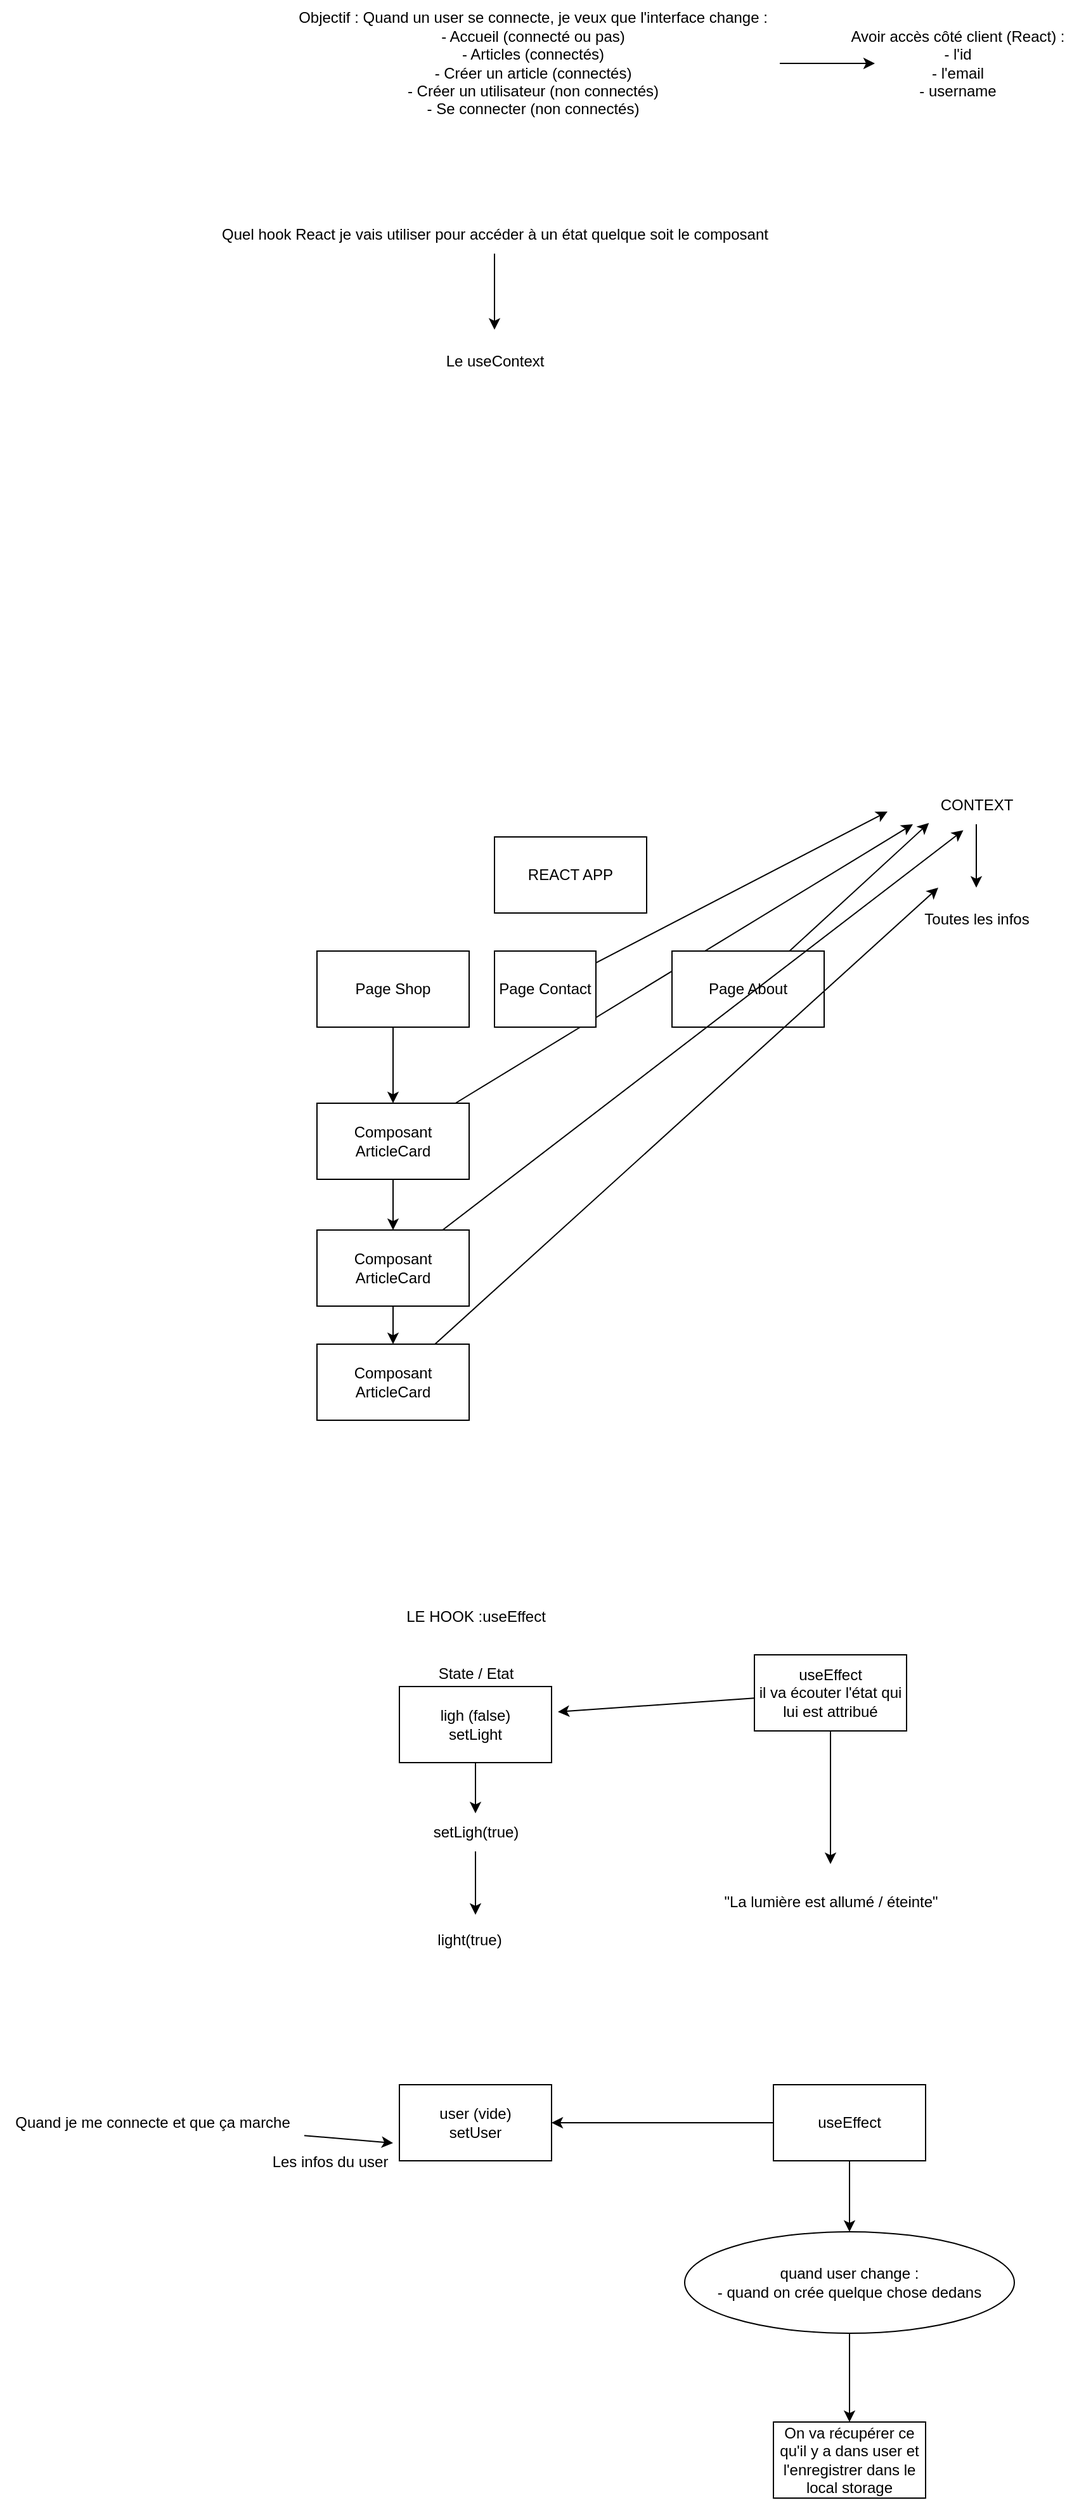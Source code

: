 <mxfile>
    <diagram id="orex0l5m9jCOdEB2e64K" name="Page-1">
        <mxGraphModel dx="1275" dy="527" grid="1" gridSize="10" guides="1" tooltips="1" connect="1" arrows="1" fold="1" page="1" pageScale="1" pageWidth="827" pageHeight="1169" math="0" shadow="0">
            <root>
                <mxCell id="0"/>
                <mxCell id="1" parent="0"/>
                <mxCell id="26" style="edgeStyle=none;html=1;" edge="1" parent="1" source="2">
                    <mxGeometry relative="1" as="geometry">
                        <mxPoint x="520" y="100" as="targetPoint"/>
                    </mxGeometry>
                </mxCell>
                <mxCell id="2" value="Objectif : Quand un user se connecte, je veux que l'interface change :&lt;br&gt;- Accueil (connecté ou pas)&lt;br&gt;- Articles (connectés)&lt;br&gt;- Créer un article (connectés)&lt;br&gt;- Créer un utilisateur (non connectés)&lt;br&gt;- Se connecter (non connectés)&lt;br&gt;" style="text;html=1;align=center;verticalAlign=middle;resizable=0;points=[];autosize=1;strokeColor=none;fillColor=none;" vertex="1" parent="1">
                    <mxGeometry x="55" y="50" width="390" height="100" as="geometry"/>
                </mxCell>
                <mxCell id="5" style="edgeStyle=none;html=1;" edge="1" parent="1" source="3">
                    <mxGeometry relative="1" as="geometry">
                        <mxPoint x="220" y="310" as="targetPoint"/>
                    </mxGeometry>
                </mxCell>
                <mxCell id="3" value="Quel hook React je vais utiliser pour accéder à un état quelque soit le composant" style="text;html=1;align=center;verticalAlign=middle;resizable=0;points=[];autosize=1;strokeColor=none;fillColor=none;" vertex="1" parent="1">
                    <mxGeometry x="-5" y="220" width="450" height="30" as="geometry"/>
                </mxCell>
                <mxCell id="6" value="Le useContext" style="text;html=1;align=center;verticalAlign=middle;resizable=0;points=[];autosize=1;strokeColor=none;fillColor=none;" vertex="1" parent="1">
                    <mxGeometry x="170" y="320" width="100" height="30" as="geometry"/>
                </mxCell>
                <mxCell id="7" value="REACT APP" style="rounded=0;whiteSpace=wrap;html=1;" vertex="1" parent="1">
                    <mxGeometry x="220" y="710" width="120" height="60" as="geometry"/>
                </mxCell>
                <mxCell id="13" style="edgeStyle=none;html=1;entryX=0.5;entryY=0;entryDx=0;entryDy=0;" edge="1" parent="1" source="8" target="9">
                    <mxGeometry relative="1" as="geometry"/>
                </mxCell>
                <mxCell id="8" value="Page Shop" style="rounded=0;whiteSpace=wrap;html=1;" vertex="1" parent="1">
                    <mxGeometry x="80" y="800" width="120" height="60" as="geometry"/>
                </mxCell>
                <mxCell id="16" style="edgeStyle=none;html=1;exitX=0.5;exitY=1;exitDx=0;exitDy=0;entryX=0.5;entryY=0;entryDx=0;entryDy=0;" edge="1" parent="1" source="9" target="14">
                    <mxGeometry relative="1" as="geometry"/>
                </mxCell>
                <mxCell id="23" style="edgeStyle=none;html=1;" edge="1" parent="1" source="9">
                    <mxGeometry relative="1" as="geometry">
                        <mxPoint x="550" y="700" as="targetPoint"/>
                    </mxGeometry>
                </mxCell>
                <mxCell id="9" value="Composant ArticleCard" style="rounded=0;whiteSpace=wrap;html=1;" vertex="1" parent="1">
                    <mxGeometry x="80" y="920" width="120" height="60" as="geometry"/>
                </mxCell>
                <mxCell id="22" style="edgeStyle=none;html=1;" edge="1" parent="1" source="11">
                    <mxGeometry relative="1" as="geometry">
                        <mxPoint x="530" y="690" as="targetPoint"/>
                    </mxGeometry>
                </mxCell>
                <mxCell id="11" value="Page Contact" style="rounded=0;whiteSpace=wrap;html=1;" vertex="1" parent="1">
                    <mxGeometry x="220" y="800" width="80" height="60" as="geometry"/>
                </mxCell>
                <mxCell id="21" style="edgeStyle=none;html=1;entryX=0.033;entryY=0.967;entryDx=0;entryDy=0;entryPerimeter=0;" edge="1" parent="1" source="12" target="18">
                    <mxGeometry relative="1" as="geometry"/>
                </mxCell>
                <mxCell id="12" value="Page About" style="rounded=0;whiteSpace=wrap;html=1;" vertex="1" parent="1">
                    <mxGeometry x="360" y="800" width="120" height="60" as="geometry"/>
                </mxCell>
                <mxCell id="17" style="edgeStyle=none;html=1;" edge="1" parent="1" source="14" target="15">
                    <mxGeometry relative="1" as="geometry"/>
                </mxCell>
                <mxCell id="24" style="edgeStyle=none;html=1;entryX=0.372;entryY=1.158;entryDx=0;entryDy=0;entryPerimeter=0;" edge="1" parent="1" source="14" target="18">
                    <mxGeometry relative="1" as="geometry"/>
                </mxCell>
                <mxCell id="14" value="Composant ArticleCard" style="rounded=0;whiteSpace=wrap;html=1;" vertex="1" parent="1">
                    <mxGeometry x="80" y="1020" width="120" height="60" as="geometry"/>
                </mxCell>
                <mxCell id="25" style="edgeStyle=none;html=1;" edge="1" parent="1" source="15">
                    <mxGeometry relative="1" as="geometry">
                        <mxPoint x="570" y="750" as="targetPoint"/>
                    </mxGeometry>
                </mxCell>
                <mxCell id="15" value="Composant ArticleCard" style="rounded=0;whiteSpace=wrap;html=1;" vertex="1" parent="1">
                    <mxGeometry x="80" y="1110" width="120" height="60" as="geometry"/>
                </mxCell>
                <mxCell id="19" style="edgeStyle=none;html=1;" edge="1" parent="1" source="18">
                    <mxGeometry relative="1" as="geometry">
                        <mxPoint x="600" y="750" as="targetPoint"/>
                    </mxGeometry>
                </mxCell>
                <mxCell id="18" value="CONTEXT" style="text;html=1;align=center;verticalAlign=middle;resizable=0;points=[];autosize=1;strokeColor=none;fillColor=none;" vertex="1" parent="1">
                    <mxGeometry x="560" y="670" width="80" height="30" as="geometry"/>
                </mxCell>
                <mxCell id="20" value="Toutes les infos" style="text;html=1;align=center;verticalAlign=middle;resizable=0;points=[];autosize=1;strokeColor=none;fillColor=none;" vertex="1" parent="1">
                    <mxGeometry x="545" y="760" width="110" height="30" as="geometry"/>
                </mxCell>
                <mxCell id="27" value="Avoir accès côté client (React) :&lt;br&gt;- l'id&lt;br&gt;- l'email&lt;br&gt;- username" style="text;html=1;align=center;verticalAlign=middle;resizable=0;points=[];autosize=1;strokeColor=none;fillColor=none;" vertex="1" parent="1">
                    <mxGeometry x="490" y="65" width="190" height="70" as="geometry"/>
                </mxCell>
                <mxCell id="28" value="LE HOOK :useEffect" style="text;html=1;align=center;verticalAlign=middle;resizable=0;points=[];autosize=1;strokeColor=none;fillColor=none;" vertex="1" parent="1">
                    <mxGeometry x="140" y="1310" width="130" height="30" as="geometry"/>
                </mxCell>
                <mxCell id="36" style="edgeStyle=none;html=1;" edge="1" parent="1" source="29">
                    <mxGeometry relative="1" as="geometry">
                        <mxPoint x="205" y="1480.0" as="targetPoint"/>
                    </mxGeometry>
                </mxCell>
                <mxCell id="29" value="ligh (false)&lt;br&gt;setLight" style="rounded=0;whiteSpace=wrap;html=1;" vertex="1" parent="1">
                    <mxGeometry x="145" y="1380" width="120" height="60" as="geometry"/>
                </mxCell>
                <mxCell id="30" value="State / Etat" style="text;html=1;align=center;verticalAlign=middle;resizable=0;points=[];autosize=1;strokeColor=none;fillColor=none;" vertex="1" parent="1">
                    <mxGeometry x="165" y="1355" width="80" height="30" as="geometry"/>
                </mxCell>
                <mxCell id="32" style="edgeStyle=none;html=1;" edge="1" parent="1" source="31">
                    <mxGeometry relative="1" as="geometry">
                        <mxPoint x="270" y="1400" as="targetPoint"/>
                    </mxGeometry>
                </mxCell>
                <mxCell id="33" style="edgeStyle=none;html=1;" edge="1" parent="1" source="31">
                    <mxGeometry relative="1" as="geometry">
                        <mxPoint x="485" y="1520" as="targetPoint"/>
                        <Array as="points">
                            <mxPoint x="485" y="1520"/>
                        </Array>
                    </mxGeometry>
                </mxCell>
                <mxCell id="31" value="useEffect&lt;br&gt;il va écouter l'état qui lui est attribué" style="whiteSpace=wrap;html=1;" vertex="1" parent="1">
                    <mxGeometry x="425" y="1355" width="120" height="60" as="geometry"/>
                </mxCell>
                <mxCell id="34" value="&quot;La lumière est allumé / éteinte&quot;" style="text;html=1;align=center;verticalAlign=middle;resizable=0;points=[];autosize=1;strokeColor=none;fillColor=none;" vertex="1" parent="1">
                    <mxGeometry x="390" y="1535" width="190" height="30" as="geometry"/>
                </mxCell>
                <mxCell id="38" style="edgeStyle=none;html=1;" edge="1" parent="1" source="37">
                    <mxGeometry relative="1" as="geometry">
                        <mxPoint x="205" y="1560.0" as="targetPoint"/>
                    </mxGeometry>
                </mxCell>
                <mxCell id="37" value="setLigh(true)" style="text;html=1;align=center;verticalAlign=middle;resizable=0;points=[];autosize=1;strokeColor=none;fillColor=none;" vertex="1" parent="1">
                    <mxGeometry x="160" y="1480" width="90" height="30" as="geometry"/>
                </mxCell>
                <mxCell id="39" value="light(true)" style="text;html=1;align=center;verticalAlign=middle;resizable=0;points=[];autosize=1;strokeColor=none;fillColor=none;" vertex="1" parent="1">
                    <mxGeometry x="165" y="1565" width="70" height="30" as="geometry"/>
                </mxCell>
                <mxCell id="41" value="user (vide)&lt;br&gt;setUser" style="rounded=0;whiteSpace=wrap;html=1;" vertex="1" parent="1">
                    <mxGeometry x="145" y="1694" width="120" height="60" as="geometry"/>
                </mxCell>
                <mxCell id="43" style="edgeStyle=none;html=1;" edge="1" parent="1" source="42" target="41">
                    <mxGeometry relative="1" as="geometry"/>
                </mxCell>
                <mxCell id="44" style="edgeStyle=none;html=1;" edge="1" parent="1" source="42">
                    <mxGeometry relative="1" as="geometry">
                        <mxPoint x="500" y="1810" as="targetPoint"/>
                    </mxGeometry>
                </mxCell>
                <mxCell id="42" value="useEffect" style="whiteSpace=wrap;html=1;" vertex="1" parent="1">
                    <mxGeometry x="440" y="1694" width="120" height="60" as="geometry"/>
                </mxCell>
                <mxCell id="47" style="edgeStyle=none;html=1;" edge="1" parent="1" source="45">
                    <mxGeometry relative="1" as="geometry">
                        <mxPoint x="500" y="1960" as="targetPoint"/>
                    </mxGeometry>
                </mxCell>
                <mxCell id="45" value="quand user change :&lt;br&gt;- quand on crée quelque chose dedans" style="ellipse;whiteSpace=wrap;html=1;" vertex="1" parent="1">
                    <mxGeometry x="370" y="1810" width="260" height="80" as="geometry"/>
                </mxCell>
                <mxCell id="48" value="On va récupérer ce qu'il y a dans user et l'enregistrer dans le local storage" style="whiteSpace=wrap;html=1;" vertex="1" parent="1">
                    <mxGeometry x="440" y="1960" width="120" height="60" as="geometry"/>
                </mxCell>
                <mxCell id="50" style="edgeStyle=none;html=1;" edge="1" parent="1" source="49">
                    <mxGeometry relative="1" as="geometry">
                        <mxPoint x="140" y="1740" as="targetPoint"/>
                    </mxGeometry>
                </mxCell>
                <mxCell id="49" value="Quand je me connecte et que ça marche" style="text;html=1;align=center;verticalAlign=middle;resizable=0;points=[];autosize=1;strokeColor=none;fillColor=none;" vertex="1" parent="1">
                    <mxGeometry x="-170" y="1709" width="240" height="30" as="geometry"/>
                </mxCell>
                <mxCell id="51" value="Les infos du user" style="text;html=1;align=center;verticalAlign=middle;resizable=0;points=[];autosize=1;strokeColor=none;fillColor=none;" vertex="1" parent="1">
                    <mxGeometry x="35" y="1740" width="110" height="30" as="geometry"/>
                </mxCell>
            </root>
        </mxGraphModel>
    </diagram>
</mxfile>